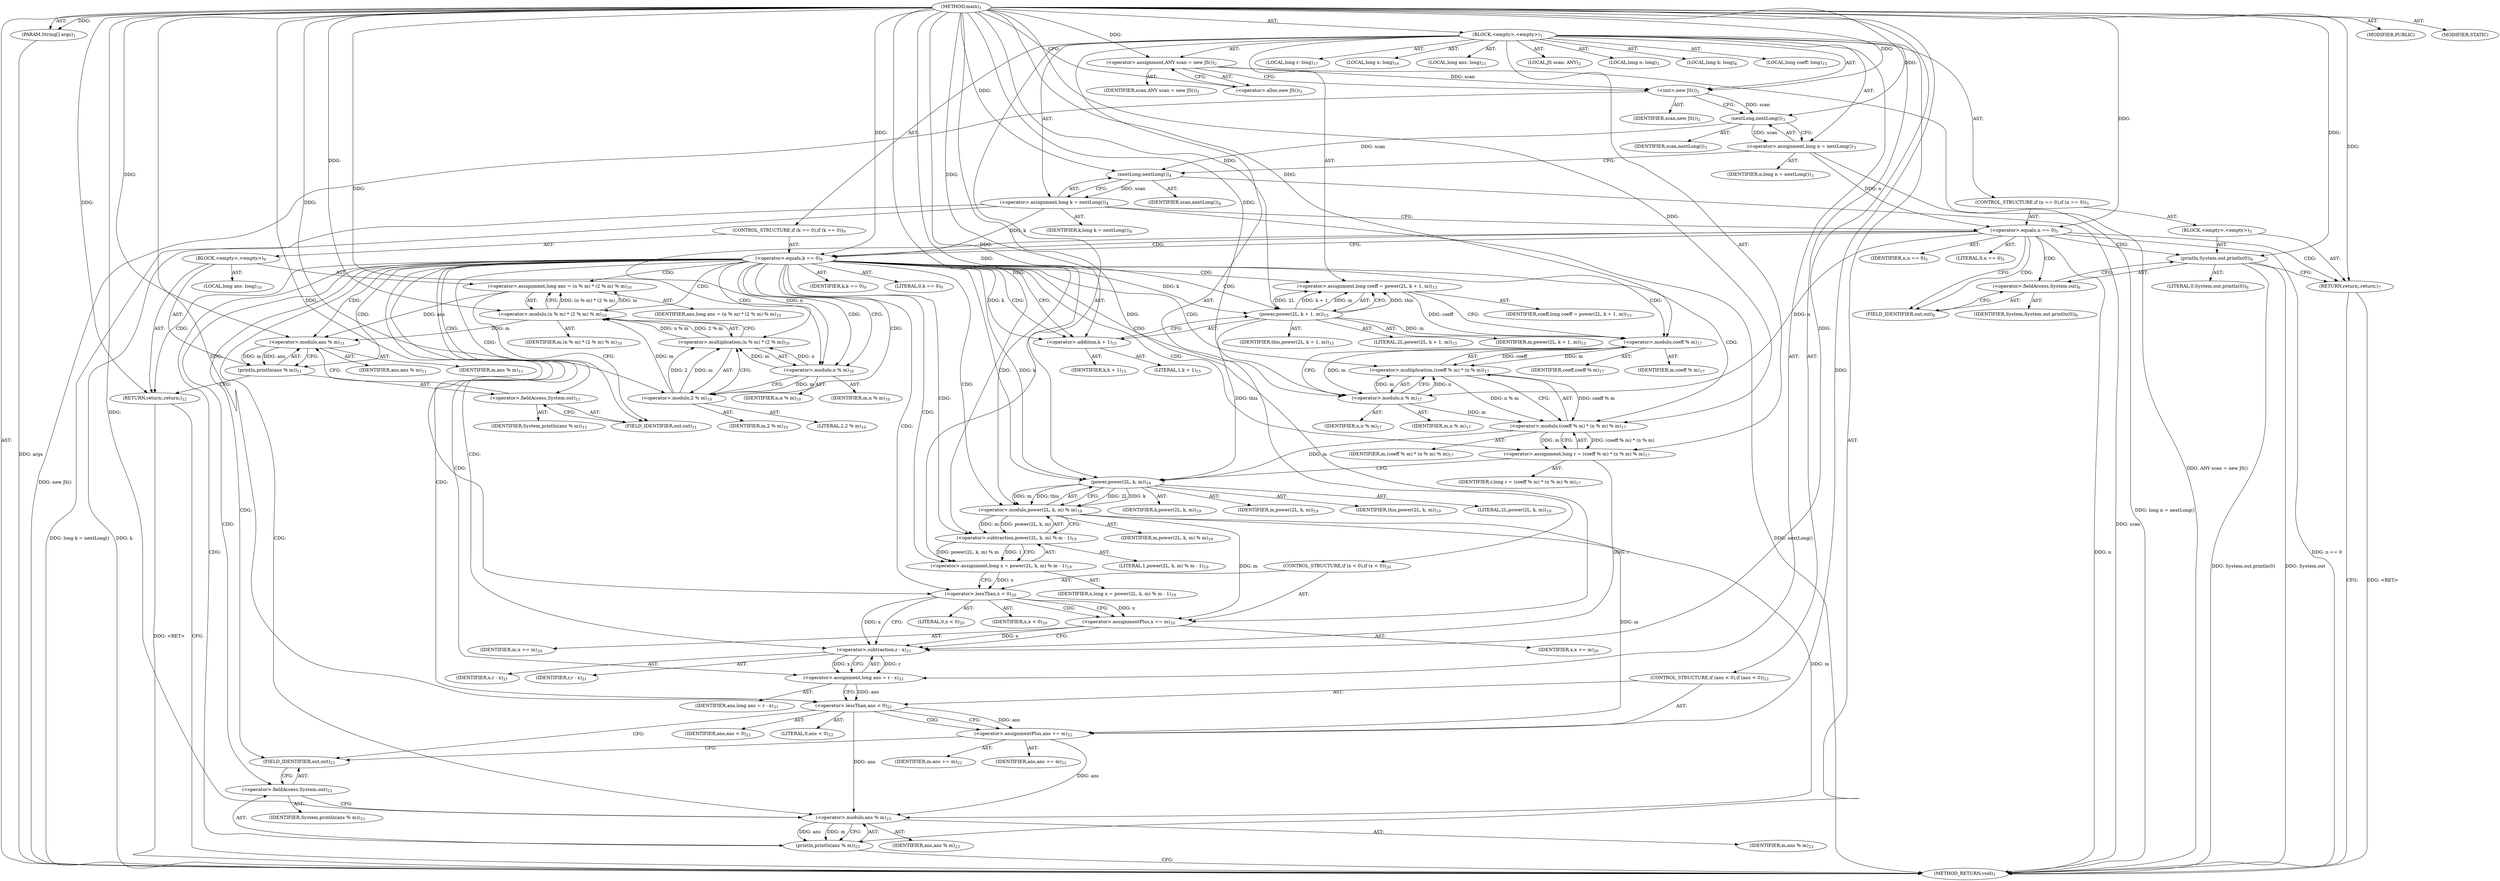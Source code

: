 digraph "main" {  
"19" [label = <(METHOD,main)<SUB>1</SUB>> ]
"20" [label = <(PARAM,String[] args)<SUB>1</SUB>> ]
"21" [label = <(BLOCK,&lt;empty&gt;,&lt;empty&gt;)<SUB>1</SUB>> ]
"4" [label = <(LOCAL,JS scan: ANY)<SUB>2</SUB>> ]
"22" [label = <(&lt;operator&gt;.assignment,ANY scan = new JS())<SUB>2</SUB>> ]
"23" [label = <(IDENTIFIER,scan,ANY scan = new JS())<SUB>2</SUB>> ]
"24" [label = <(&lt;operator&gt;.alloc,new JS())<SUB>2</SUB>> ]
"25" [label = <(&lt;init&gt;,new JS())<SUB>2</SUB>> ]
"3" [label = <(IDENTIFIER,scan,new JS())<SUB>2</SUB>> ]
"26" [label = <(LOCAL,long n: long)<SUB>3</SUB>> ]
"27" [label = <(&lt;operator&gt;.assignment,long n = nextLong())<SUB>3</SUB>> ]
"28" [label = <(IDENTIFIER,n,long n = nextLong())<SUB>3</SUB>> ]
"29" [label = <(nextLong,nextLong())<SUB>3</SUB>> ]
"30" [label = <(IDENTIFIER,scan,nextLong())<SUB>3</SUB>> ]
"31" [label = <(LOCAL,long k: long)<SUB>4</SUB>> ]
"32" [label = <(&lt;operator&gt;.assignment,long k = nextLong())<SUB>4</SUB>> ]
"33" [label = <(IDENTIFIER,k,long k = nextLong())<SUB>4</SUB>> ]
"34" [label = <(nextLong,nextLong())<SUB>4</SUB>> ]
"35" [label = <(IDENTIFIER,scan,nextLong())<SUB>4</SUB>> ]
"36" [label = <(CONTROL_STRUCTURE,if (n == 0),if (n == 0))<SUB>5</SUB>> ]
"37" [label = <(&lt;operator&gt;.equals,n == 0)<SUB>5</SUB>> ]
"38" [label = <(IDENTIFIER,n,n == 0)<SUB>5</SUB>> ]
"39" [label = <(LITERAL,0,n == 0)<SUB>5</SUB>> ]
"40" [label = <(BLOCK,&lt;empty&gt;,&lt;empty&gt;)<SUB>5</SUB>> ]
"41" [label = <(println,System.out.println(0))<SUB>6</SUB>> ]
"42" [label = <(&lt;operator&gt;.fieldAccess,System.out)<SUB>6</SUB>> ]
"43" [label = <(IDENTIFIER,System,System.out.println(0))<SUB>6</SUB>> ]
"44" [label = <(FIELD_IDENTIFIER,out,out)<SUB>6</SUB>> ]
"45" [label = <(LITERAL,0,System.out.println(0))<SUB>6</SUB>> ]
"46" [label = <(RETURN,return;,return;)<SUB>7</SUB>> ]
"47" [label = <(CONTROL_STRUCTURE,if (k == 0),if (k == 0))<SUB>9</SUB>> ]
"48" [label = <(&lt;operator&gt;.equals,k == 0)<SUB>9</SUB>> ]
"49" [label = <(IDENTIFIER,k,k == 0)<SUB>9</SUB>> ]
"50" [label = <(LITERAL,0,k == 0)<SUB>9</SUB>> ]
"51" [label = <(BLOCK,&lt;empty&gt;,&lt;empty&gt;)<SUB>9</SUB>> ]
"52" [label = <(LOCAL,long ans: long)<SUB>10</SUB>> ]
"53" [label = <(&lt;operator&gt;.assignment,long ans = (n % m) * (2 % m) % m)<SUB>10</SUB>> ]
"54" [label = <(IDENTIFIER,ans,long ans = (n % m) * (2 % m) % m)<SUB>10</SUB>> ]
"55" [label = <(&lt;operator&gt;.modulo,(n % m) * (2 % m) % m)<SUB>10</SUB>> ]
"56" [label = <(&lt;operator&gt;.multiplication,(n % m) * (2 % m))<SUB>10</SUB>> ]
"57" [label = <(&lt;operator&gt;.modulo,n % m)<SUB>10</SUB>> ]
"58" [label = <(IDENTIFIER,n,n % m)<SUB>10</SUB>> ]
"59" [label = <(IDENTIFIER,m,n % m)<SUB>10</SUB>> ]
"60" [label = <(&lt;operator&gt;.modulo,2 % m)<SUB>10</SUB>> ]
"61" [label = <(LITERAL,2,2 % m)<SUB>10</SUB>> ]
"62" [label = <(IDENTIFIER,m,2 % m)<SUB>10</SUB>> ]
"63" [label = <(IDENTIFIER,m,(n % m) * (2 % m) % m)<SUB>10</SUB>> ]
"64" [label = <(println,println(ans % m))<SUB>11</SUB>> ]
"65" [label = <(&lt;operator&gt;.fieldAccess,System.out)<SUB>11</SUB>> ]
"66" [label = <(IDENTIFIER,System,println(ans % m))<SUB>11</SUB>> ]
"67" [label = <(FIELD_IDENTIFIER,out,out)<SUB>11</SUB>> ]
"68" [label = <(&lt;operator&gt;.modulo,ans % m)<SUB>11</SUB>> ]
"69" [label = <(IDENTIFIER,ans,ans % m)<SUB>11</SUB>> ]
"70" [label = <(IDENTIFIER,m,ans % m)<SUB>11</SUB>> ]
"71" [label = <(RETURN,return;,return;)<SUB>12</SUB>> ]
"72" [label = <(LOCAL,long coeff: long)<SUB>15</SUB>> ]
"73" [label = <(&lt;operator&gt;.assignment,long coeff = power(2L, k + 1, m))<SUB>15</SUB>> ]
"74" [label = <(IDENTIFIER,coeff,long coeff = power(2L, k + 1, m))<SUB>15</SUB>> ]
"75" [label = <(power,power(2L, k + 1, m))<SUB>15</SUB>> ]
"76" [label = <(IDENTIFIER,this,power(2L, k + 1, m))<SUB>15</SUB>> ]
"77" [label = <(LITERAL,2L,power(2L, k + 1, m))<SUB>15</SUB>> ]
"78" [label = <(&lt;operator&gt;.addition,k + 1)<SUB>15</SUB>> ]
"79" [label = <(IDENTIFIER,k,k + 1)<SUB>15</SUB>> ]
"80" [label = <(LITERAL,1,k + 1)<SUB>15</SUB>> ]
"81" [label = <(IDENTIFIER,m,power(2L, k + 1, m))<SUB>15</SUB>> ]
"82" [label = <(LOCAL,long r: long)<SUB>17</SUB>> ]
"83" [label = <(&lt;operator&gt;.assignment,long r = (coeff % m) * (n % m) % m)<SUB>17</SUB>> ]
"84" [label = <(IDENTIFIER,r,long r = (coeff % m) * (n % m) % m)<SUB>17</SUB>> ]
"85" [label = <(&lt;operator&gt;.modulo,(coeff % m) * (n % m) % m)<SUB>17</SUB>> ]
"86" [label = <(&lt;operator&gt;.multiplication,(coeff % m) * (n % m))<SUB>17</SUB>> ]
"87" [label = <(&lt;operator&gt;.modulo,coeff % m)<SUB>17</SUB>> ]
"88" [label = <(IDENTIFIER,coeff,coeff % m)<SUB>17</SUB>> ]
"89" [label = <(IDENTIFIER,m,coeff % m)<SUB>17</SUB>> ]
"90" [label = <(&lt;operator&gt;.modulo,n % m)<SUB>17</SUB>> ]
"91" [label = <(IDENTIFIER,n,n % m)<SUB>17</SUB>> ]
"92" [label = <(IDENTIFIER,m,n % m)<SUB>17</SUB>> ]
"93" [label = <(IDENTIFIER,m,(coeff % m) * (n % m) % m)<SUB>17</SUB>> ]
"94" [label = <(LOCAL,long x: long)<SUB>19</SUB>> ]
"95" [label = <(&lt;operator&gt;.assignment,long x = power(2L, k, m) % m - 1)<SUB>19</SUB>> ]
"96" [label = <(IDENTIFIER,x,long x = power(2L, k, m) % m - 1)<SUB>19</SUB>> ]
"97" [label = <(&lt;operator&gt;.subtraction,power(2L, k, m) % m - 1)<SUB>19</SUB>> ]
"98" [label = <(&lt;operator&gt;.modulo,power(2L, k, m) % m)<SUB>19</SUB>> ]
"99" [label = <(power,power(2L, k, m))<SUB>19</SUB>> ]
"100" [label = <(IDENTIFIER,this,power(2L, k, m))<SUB>19</SUB>> ]
"101" [label = <(LITERAL,2L,power(2L, k, m))<SUB>19</SUB>> ]
"102" [label = <(IDENTIFIER,k,power(2L, k, m))<SUB>19</SUB>> ]
"103" [label = <(IDENTIFIER,m,power(2L, k, m))<SUB>19</SUB>> ]
"104" [label = <(IDENTIFIER,m,power(2L, k, m) % m)<SUB>19</SUB>> ]
"105" [label = <(LITERAL,1,power(2L, k, m) % m - 1)<SUB>19</SUB>> ]
"106" [label = <(CONTROL_STRUCTURE,if (x &lt; 0),if (x &lt; 0))<SUB>20</SUB>> ]
"107" [label = <(&lt;operator&gt;.lessThan,x &lt; 0)<SUB>20</SUB>> ]
"108" [label = <(IDENTIFIER,x,x &lt; 0)<SUB>20</SUB>> ]
"109" [label = <(LITERAL,0,x &lt; 0)<SUB>20</SUB>> ]
"110" [label = <(&lt;operator&gt;.assignmentPlus,x += m)<SUB>20</SUB>> ]
"111" [label = <(IDENTIFIER,x,x += m)<SUB>20</SUB>> ]
"112" [label = <(IDENTIFIER,m,x += m)<SUB>20</SUB>> ]
"113" [label = <(LOCAL,long ans: long)<SUB>21</SUB>> ]
"114" [label = <(&lt;operator&gt;.assignment,long ans = r - x)<SUB>21</SUB>> ]
"115" [label = <(IDENTIFIER,ans,long ans = r - x)<SUB>21</SUB>> ]
"116" [label = <(&lt;operator&gt;.subtraction,r - x)<SUB>21</SUB>> ]
"117" [label = <(IDENTIFIER,r,r - x)<SUB>21</SUB>> ]
"118" [label = <(IDENTIFIER,x,r - x)<SUB>21</SUB>> ]
"119" [label = <(CONTROL_STRUCTURE,if (ans &lt; 0),if (ans &lt; 0))<SUB>22</SUB>> ]
"120" [label = <(&lt;operator&gt;.lessThan,ans &lt; 0)<SUB>22</SUB>> ]
"121" [label = <(IDENTIFIER,ans,ans &lt; 0)<SUB>22</SUB>> ]
"122" [label = <(LITERAL,0,ans &lt; 0)<SUB>22</SUB>> ]
"123" [label = <(&lt;operator&gt;.assignmentPlus,ans += m)<SUB>22</SUB>> ]
"124" [label = <(IDENTIFIER,ans,ans += m)<SUB>22</SUB>> ]
"125" [label = <(IDENTIFIER,m,ans += m)<SUB>22</SUB>> ]
"126" [label = <(println,println(ans % m))<SUB>23</SUB>> ]
"127" [label = <(&lt;operator&gt;.fieldAccess,System.out)<SUB>23</SUB>> ]
"128" [label = <(IDENTIFIER,System,println(ans % m))<SUB>23</SUB>> ]
"129" [label = <(FIELD_IDENTIFIER,out,out)<SUB>23</SUB>> ]
"130" [label = <(&lt;operator&gt;.modulo,ans % m)<SUB>23</SUB>> ]
"131" [label = <(IDENTIFIER,ans,ans % m)<SUB>23</SUB>> ]
"132" [label = <(IDENTIFIER,m,ans % m)<SUB>23</SUB>> ]
"133" [label = <(MODIFIER,PUBLIC)> ]
"134" [label = <(MODIFIER,STATIC)> ]
"135" [label = <(METHOD_RETURN,void)<SUB>1</SUB>> ]
  "19" -> "20"  [ label = "AST: "] 
  "19" -> "21"  [ label = "AST: "] 
  "19" -> "133"  [ label = "AST: "] 
  "19" -> "134"  [ label = "AST: "] 
  "19" -> "135"  [ label = "AST: "] 
  "21" -> "4"  [ label = "AST: "] 
  "21" -> "22"  [ label = "AST: "] 
  "21" -> "25"  [ label = "AST: "] 
  "21" -> "26"  [ label = "AST: "] 
  "21" -> "27"  [ label = "AST: "] 
  "21" -> "31"  [ label = "AST: "] 
  "21" -> "32"  [ label = "AST: "] 
  "21" -> "36"  [ label = "AST: "] 
  "21" -> "47"  [ label = "AST: "] 
  "21" -> "72"  [ label = "AST: "] 
  "21" -> "73"  [ label = "AST: "] 
  "21" -> "82"  [ label = "AST: "] 
  "21" -> "83"  [ label = "AST: "] 
  "21" -> "94"  [ label = "AST: "] 
  "21" -> "95"  [ label = "AST: "] 
  "21" -> "106"  [ label = "AST: "] 
  "21" -> "113"  [ label = "AST: "] 
  "21" -> "114"  [ label = "AST: "] 
  "21" -> "119"  [ label = "AST: "] 
  "21" -> "126"  [ label = "AST: "] 
  "22" -> "23"  [ label = "AST: "] 
  "22" -> "24"  [ label = "AST: "] 
  "25" -> "3"  [ label = "AST: "] 
  "27" -> "28"  [ label = "AST: "] 
  "27" -> "29"  [ label = "AST: "] 
  "29" -> "30"  [ label = "AST: "] 
  "32" -> "33"  [ label = "AST: "] 
  "32" -> "34"  [ label = "AST: "] 
  "34" -> "35"  [ label = "AST: "] 
  "36" -> "37"  [ label = "AST: "] 
  "36" -> "40"  [ label = "AST: "] 
  "37" -> "38"  [ label = "AST: "] 
  "37" -> "39"  [ label = "AST: "] 
  "40" -> "41"  [ label = "AST: "] 
  "40" -> "46"  [ label = "AST: "] 
  "41" -> "42"  [ label = "AST: "] 
  "41" -> "45"  [ label = "AST: "] 
  "42" -> "43"  [ label = "AST: "] 
  "42" -> "44"  [ label = "AST: "] 
  "47" -> "48"  [ label = "AST: "] 
  "47" -> "51"  [ label = "AST: "] 
  "48" -> "49"  [ label = "AST: "] 
  "48" -> "50"  [ label = "AST: "] 
  "51" -> "52"  [ label = "AST: "] 
  "51" -> "53"  [ label = "AST: "] 
  "51" -> "64"  [ label = "AST: "] 
  "51" -> "71"  [ label = "AST: "] 
  "53" -> "54"  [ label = "AST: "] 
  "53" -> "55"  [ label = "AST: "] 
  "55" -> "56"  [ label = "AST: "] 
  "55" -> "63"  [ label = "AST: "] 
  "56" -> "57"  [ label = "AST: "] 
  "56" -> "60"  [ label = "AST: "] 
  "57" -> "58"  [ label = "AST: "] 
  "57" -> "59"  [ label = "AST: "] 
  "60" -> "61"  [ label = "AST: "] 
  "60" -> "62"  [ label = "AST: "] 
  "64" -> "65"  [ label = "AST: "] 
  "64" -> "68"  [ label = "AST: "] 
  "65" -> "66"  [ label = "AST: "] 
  "65" -> "67"  [ label = "AST: "] 
  "68" -> "69"  [ label = "AST: "] 
  "68" -> "70"  [ label = "AST: "] 
  "73" -> "74"  [ label = "AST: "] 
  "73" -> "75"  [ label = "AST: "] 
  "75" -> "76"  [ label = "AST: "] 
  "75" -> "77"  [ label = "AST: "] 
  "75" -> "78"  [ label = "AST: "] 
  "75" -> "81"  [ label = "AST: "] 
  "78" -> "79"  [ label = "AST: "] 
  "78" -> "80"  [ label = "AST: "] 
  "83" -> "84"  [ label = "AST: "] 
  "83" -> "85"  [ label = "AST: "] 
  "85" -> "86"  [ label = "AST: "] 
  "85" -> "93"  [ label = "AST: "] 
  "86" -> "87"  [ label = "AST: "] 
  "86" -> "90"  [ label = "AST: "] 
  "87" -> "88"  [ label = "AST: "] 
  "87" -> "89"  [ label = "AST: "] 
  "90" -> "91"  [ label = "AST: "] 
  "90" -> "92"  [ label = "AST: "] 
  "95" -> "96"  [ label = "AST: "] 
  "95" -> "97"  [ label = "AST: "] 
  "97" -> "98"  [ label = "AST: "] 
  "97" -> "105"  [ label = "AST: "] 
  "98" -> "99"  [ label = "AST: "] 
  "98" -> "104"  [ label = "AST: "] 
  "99" -> "100"  [ label = "AST: "] 
  "99" -> "101"  [ label = "AST: "] 
  "99" -> "102"  [ label = "AST: "] 
  "99" -> "103"  [ label = "AST: "] 
  "106" -> "107"  [ label = "AST: "] 
  "106" -> "110"  [ label = "AST: "] 
  "107" -> "108"  [ label = "AST: "] 
  "107" -> "109"  [ label = "AST: "] 
  "110" -> "111"  [ label = "AST: "] 
  "110" -> "112"  [ label = "AST: "] 
  "114" -> "115"  [ label = "AST: "] 
  "114" -> "116"  [ label = "AST: "] 
  "116" -> "117"  [ label = "AST: "] 
  "116" -> "118"  [ label = "AST: "] 
  "119" -> "120"  [ label = "AST: "] 
  "119" -> "123"  [ label = "AST: "] 
  "120" -> "121"  [ label = "AST: "] 
  "120" -> "122"  [ label = "AST: "] 
  "123" -> "124"  [ label = "AST: "] 
  "123" -> "125"  [ label = "AST: "] 
  "126" -> "127"  [ label = "AST: "] 
  "126" -> "130"  [ label = "AST: "] 
  "127" -> "128"  [ label = "AST: "] 
  "127" -> "129"  [ label = "AST: "] 
  "130" -> "131"  [ label = "AST: "] 
  "130" -> "132"  [ label = "AST: "] 
  "22" -> "25"  [ label = "CFG: "] 
  "25" -> "29"  [ label = "CFG: "] 
  "27" -> "34"  [ label = "CFG: "] 
  "32" -> "37"  [ label = "CFG: "] 
  "73" -> "87"  [ label = "CFG: "] 
  "83" -> "99"  [ label = "CFG: "] 
  "95" -> "107"  [ label = "CFG: "] 
  "114" -> "120"  [ label = "CFG: "] 
  "126" -> "135"  [ label = "CFG: "] 
  "24" -> "22"  [ label = "CFG: "] 
  "29" -> "27"  [ label = "CFG: "] 
  "34" -> "32"  [ label = "CFG: "] 
  "37" -> "44"  [ label = "CFG: "] 
  "37" -> "48"  [ label = "CFG: "] 
  "48" -> "57"  [ label = "CFG: "] 
  "48" -> "78"  [ label = "CFG: "] 
  "75" -> "73"  [ label = "CFG: "] 
  "85" -> "83"  [ label = "CFG: "] 
  "97" -> "95"  [ label = "CFG: "] 
  "107" -> "110"  [ label = "CFG: "] 
  "107" -> "116"  [ label = "CFG: "] 
  "110" -> "116"  [ label = "CFG: "] 
  "116" -> "114"  [ label = "CFG: "] 
  "120" -> "123"  [ label = "CFG: "] 
  "120" -> "129"  [ label = "CFG: "] 
  "123" -> "129"  [ label = "CFG: "] 
  "127" -> "130"  [ label = "CFG: "] 
  "130" -> "126"  [ label = "CFG: "] 
  "41" -> "46"  [ label = "CFG: "] 
  "46" -> "135"  [ label = "CFG: "] 
  "53" -> "67"  [ label = "CFG: "] 
  "64" -> "71"  [ label = "CFG: "] 
  "71" -> "135"  [ label = "CFG: "] 
  "78" -> "75"  [ label = "CFG: "] 
  "86" -> "85"  [ label = "CFG: "] 
  "98" -> "97"  [ label = "CFG: "] 
  "129" -> "127"  [ label = "CFG: "] 
  "42" -> "41"  [ label = "CFG: "] 
  "55" -> "53"  [ label = "CFG: "] 
  "65" -> "68"  [ label = "CFG: "] 
  "68" -> "64"  [ label = "CFG: "] 
  "87" -> "90"  [ label = "CFG: "] 
  "90" -> "86"  [ label = "CFG: "] 
  "99" -> "98"  [ label = "CFG: "] 
  "44" -> "42"  [ label = "CFG: "] 
  "56" -> "55"  [ label = "CFG: "] 
  "67" -> "65"  [ label = "CFG: "] 
  "57" -> "60"  [ label = "CFG: "] 
  "60" -> "56"  [ label = "CFG: "] 
  "19" -> "24"  [ label = "CFG: "] 
  "46" -> "135"  [ label = "DDG: &lt;RET&gt;"] 
  "71" -> "135"  [ label = "DDG: &lt;RET&gt;"] 
  "20" -> "135"  [ label = "DDG: args"] 
  "22" -> "135"  [ label = "DDG: ANY scan = new JS()"] 
  "25" -> "135"  [ label = "DDG: new JS()"] 
  "27" -> "135"  [ label = "DDG: long n = nextLong()"] 
  "32" -> "135"  [ label = "DDG: k"] 
  "34" -> "135"  [ label = "DDG: scan"] 
  "32" -> "135"  [ label = "DDG: nextLong()"] 
  "32" -> "135"  [ label = "DDG: long k = nextLong()"] 
  "37" -> "135"  [ label = "DDG: n"] 
  "37" -> "135"  [ label = "DDG: n == 0"] 
  "41" -> "135"  [ label = "DDG: System.out"] 
  "41" -> "135"  [ label = "DDG: System.out.println(0)"] 
  "19" -> "20"  [ label = "DDG: "] 
  "19" -> "22"  [ label = "DDG: "] 
  "29" -> "27"  [ label = "DDG: scan"] 
  "34" -> "32"  [ label = "DDG: scan"] 
  "75" -> "73"  [ label = "DDG: this"] 
  "75" -> "73"  [ label = "DDG: 2L"] 
  "75" -> "73"  [ label = "DDG: k + 1"] 
  "75" -> "73"  [ label = "DDG: m"] 
  "85" -> "83"  [ label = "DDG: (coeff % m) * (n % m)"] 
  "85" -> "83"  [ label = "DDG: m"] 
  "97" -> "95"  [ label = "DDG: power(2L, k, m) % m"] 
  "97" -> "95"  [ label = "DDG: 1"] 
  "116" -> "114"  [ label = "DDG: r"] 
  "116" -> "114"  [ label = "DDG: x"] 
  "22" -> "25"  [ label = "DDG: scan"] 
  "19" -> "25"  [ label = "DDG: "] 
  "98" -> "110"  [ label = "DDG: m"] 
  "19" -> "110"  [ label = "DDG: "] 
  "98" -> "123"  [ label = "DDG: m"] 
  "19" -> "123"  [ label = "DDG: "] 
  "130" -> "126"  [ label = "DDG: ans"] 
  "130" -> "126"  [ label = "DDG: m"] 
  "25" -> "29"  [ label = "DDG: scan"] 
  "19" -> "29"  [ label = "DDG: "] 
  "29" -> "34"  [ label = "DDG: scan"] 
  "19" -> "34"  [ label = "DDG: "] 
  "27" -> "37"  [ label = "DDG: n"] 
  "19" -> "37"  [ label = "DDG: "] 
  "19" -> "46"  [ label = "DDG: "] 
  "32" -> "48"  [ label = "DDG: k"] 
  "19" -> "48"  [ label = "DDG: "] 
  "55" -> "53"  [ label = "DDG: (n % m) * (2 % m)"] 
  "55" -> "53"  [ label = "DDG: m"] 
  "19" -> "71"  [ label = "DDG: "] 
  "19" -> "75"  [ label = "DDG: "] 
  "48" -> "75"  [ label = "DDG: k"] 
  "86" -> "85"  [ label = "DDG: coeff % m"] 
  "86" -> "85"  [ label = "DDG: n % m"] 
  "90" -> "85"  [ label = "DDG: m"] 
  "19" -> "85"  [ label = "DDG: "] 
  "98" -> "97"  [ label = "DDG: power(2L, k, m)"] 
  "98" -> "97"  [ label = "DDG: m"] 
  "19" -> "97"  [ label = "DDG: "] 
  "95" -> "107"  [ label = "DDG: x"] 
  "19" -> "107"  [ label = "DDG: "] 
  "107" -> "110"  [ label = "DDG: x"] 
  "83" -> "116"  [ label = "DDG: r"] 
  "19" -> "116"  [ label = "DDG: "] 
  "107" -> "116"  [ label = "DDG: x"] 
  "110" -> "116"  [ label = "DDG: x"] 
  "114" -> "120"  [ label = "DDG: ans"] 
  "19" -> "120"  [ label = "DDG: "] 
  "120" -> "123"  [ label = "DDG: ans"] 
  "120" -> "130"  [ label = "DDG: ans"] 
  "123" -> "130"  [ label = "DDG: ans"] 
  "19" -> "130"  [ label = "DDG: "] 
  "98" -> "130"  [ label = "DDG: m"] 
  "19" -> "41"  [ label = "DDG: "] 
  "68" -> "64"  [ label = "DDG: ans"] 
  "68" -> "64"  [ label = "DDG: m"] 
  "48" -> "78"  [ label = "DDG: k"] 
  "19" -> "78"  [ label = "DDG: "] 
  "87" -> "86"  [ label = "DDG: coeff"] 
  "87" -> "86"  [ label = "DDG: m"] 
  "90" -> "86"  [ label = "DDG: n"] 
  "90" -> "86"  [ label = "DDG: m"] 
  "99" -> "98"  [ label = "DDG: this"] 
  "99" -> "98"  [ label = "DDG: 2L"] 
  "99" -> "98"  [ label = "DDG: k"] 
  "99" -> "98"  [ label = "DDG: m"] 
  "19" -> "98"  [ label = "DDG: "] 
  "56" -> "55"  [ label = "DDG: n % m"] 
  "56" -> "55"  [ label = "DDG: 2 % m"] 
  "60" -> "55"  [ label = "DDG: m"] 
  "19" -> "55"  [ label = "DDG: "] 
  "53" -> "68"  [ label = "DDG: ans"] 
  "19" -> "68"  [ label = "DDG: "] 
  "55" -> "68"  [ label = "DDG: m"] 
  "73" -> "87"  [ label = "DDG: coeff"] 
  "19" -> "87"  [ label = "DDG: "] 
  "75" -> "87"  [ label = "DDG: m"] 
  "37" -> "90"  [ label = "DDG: n"] 
  "19" -> "90"  [ label = "DDG: "] 
  "87" -> "90"  [ label = "DDG: m"] 
  "75" -> "99"  [ label = "DDG: this"] 
  "19" -> "99"  [ label = "DDG: "] 
  "48" -> "99"  [ label = "DDG: k"] 
  "85" -> "99"  [ label = "DDG: m"] 
  "57" -> "56"  [ label = "DDG: n"] 
  "57" -> "56"  [ label = "DDG: m"] 
  "60" -> "56"  [ label = "DDG: 2"] 
  "60" -> "56"  [ label = "DDG: m"] 
  "37" -> "57"  [ label = "DDG: n"] 
  "19" -> "57"  [ label = "DDG: "] 
  "19" -> "60"  [ label = "DDG: "] 
  "57" -> "60"  [ label = "DDG: m"] 
  "37" -> "48"  [ label = "CDG: "] 
  "37" -> "42"  [ label = "CDG: "] 
  "37" -> "46"  [ label = "CDG: "] 
  "37" -> "44"  [ label = "CDG: "] 
  "37" -> "41"  [ label = "CDG: "] 
  "48" -> "107"  [ label = "CDG: "] 
  "48" -> "68"  [ label = "CDG: "] 
  "48" -> "60"  [ label = "CDG: "] 
  "48" -> "73"  [ label = "CDG: "] 
  "48" -> "64"  [ label = "CDG: "] 
  "48" -> "57"  [ label = "CDG: "] 
  "48" -> "98"  [ label = "CDG: "] 
  "48" -> "120"  [ label = "CDG: "] 
  "48" -> "116"  [ label = "CDG: "] 
  "48" -> "75"  [ label = "CDG: "] 
  "48" -> "99"  [ label = "CDG: "] 
  "48" -> "114"  [ label = "CDG: "] 
  "48" -> "85"  [ label = "CDG: "] 
  "48" -> "56"  [ label = "CDG: "] 
  "48" -> "67"  [ label = "CDG: "] 
  "48" -> "95"  [ label = "CDG: "] 
  "48" -> "65"  [ label = "CDG: "] 
  "48" -> "87"  [ label = "CDG: "] 
  "48" -> "97"  [ label = "CDG: "] 
  "48" -> "129"  [ label = "CDG: "] 
  "48" -> "90"  [ label = "CDG: "] 
  "48" -> "126"  [ label = "CDG: "] 
  "48" -> "83"  [ label = "CDG: "] 
  "48" -> "71"  [ label = "CDG: "] 
  "48" -> "130"  [ label = "CDG: "] 
  "48" -> "53"  [ label = "CDG: "] 
  "48" -> "127"  [ label = "CDG: "] 
  "48" -> "55"  [ label = "CDG: "] 
  "48" -> "78"  [ label = "CDG: "] 
  "48" -> "86"  [ label = "CDG: "] 
  "107" -> "110"  [ label = "CDG: "] 
  "120" -> "123"  [ label = "CDG: "] 
}
